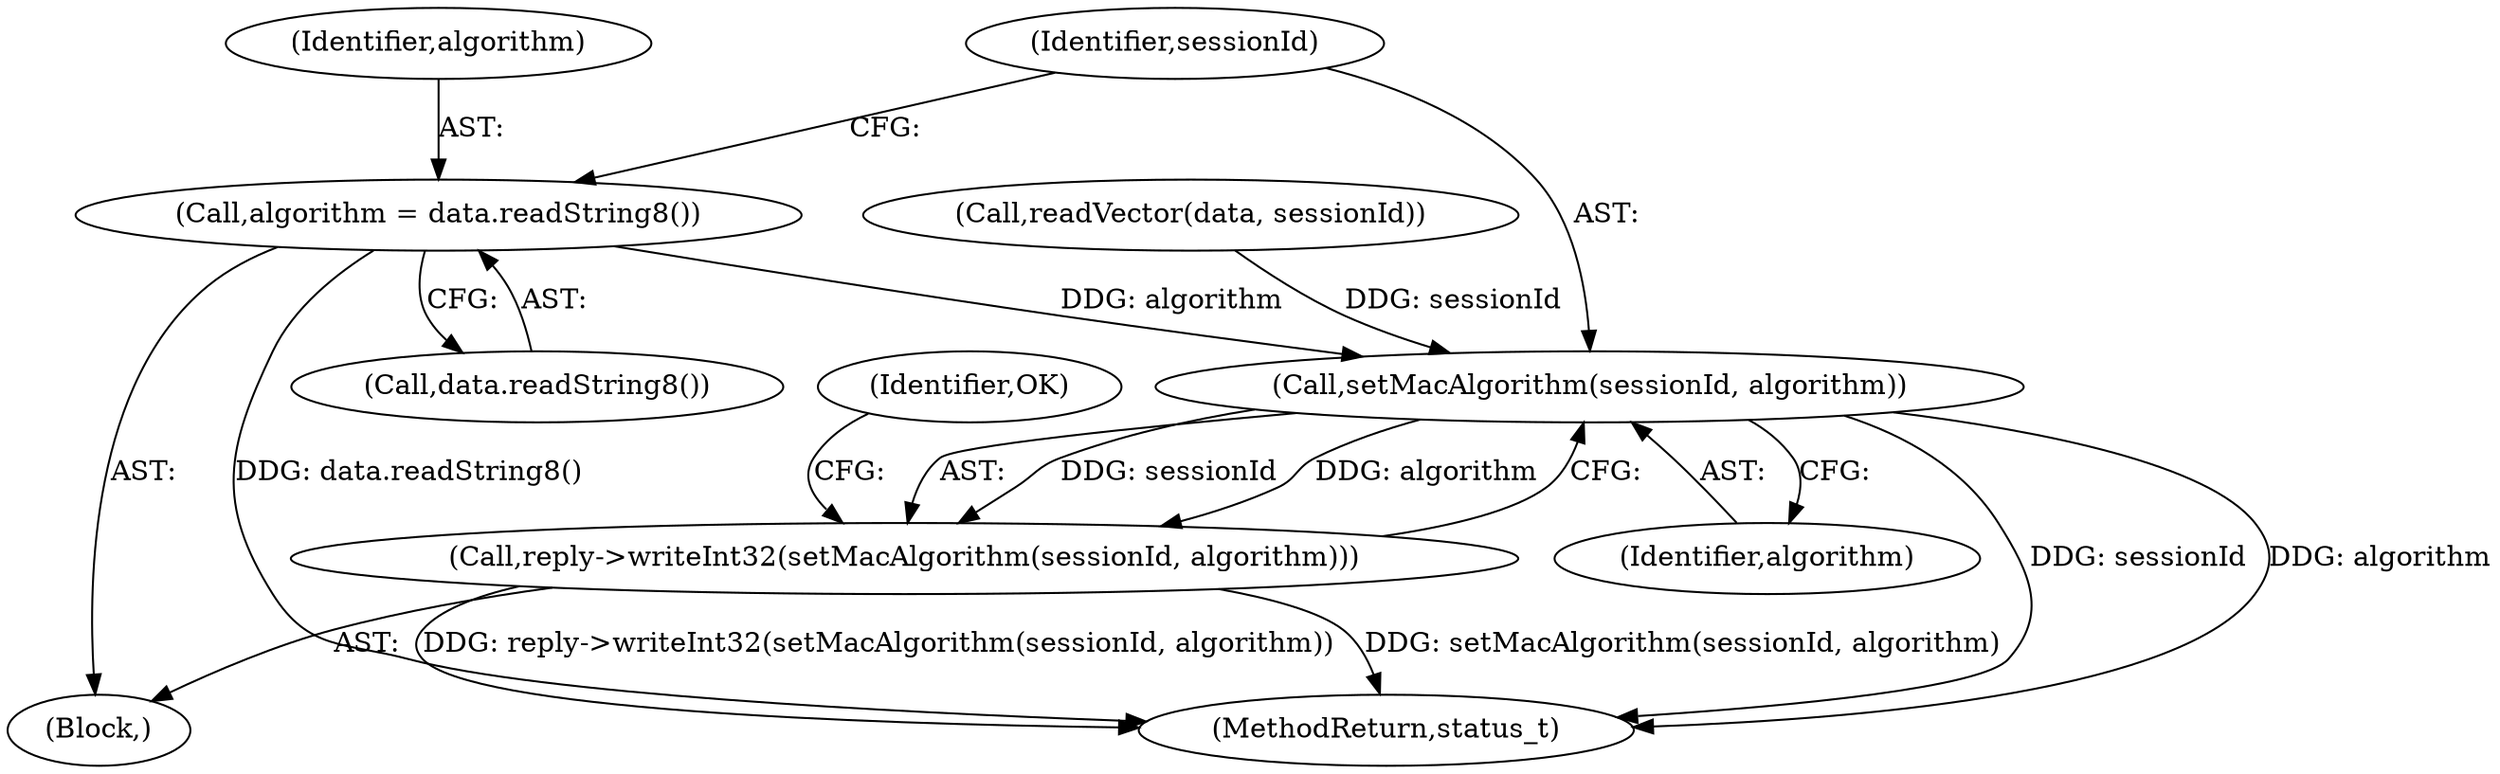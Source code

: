 digraph "0_Android_5a856f2092f7086aa0fea9ae06b9255befcdcd34@API" {
"1000676" [label="(Call,algorithm = data.readString8())"];
"1000680" [label="(Call,setMacAlgorithm(sessionId, algorithm))"];
"1000679" [label="(Call,reply->writeInt32(setMacAlgorithm(sessionId, algorithm)))"];
"1000680" [label="(Call,setMacAlgorithm(sessionId, algorithm))"];
"1000901" [label="(MethodReturn,status_t)"];
"1000666" [label="(Block,)"];
"1000678" [label="(Call,data.readString8())"];
"1000677" [label="(Identifier,algorithm)"];
"1000682" [label="(Identifier,algorithm)"];
"1000681" [label="(Identifier,sessionId)"];
"1000672" [label="(Call,readVector(data, sessionId))"];
"1000684" [label="(Identifier,OK)"];
"1000676" [label="(Call,algorithm = data.readString8())"];
"1000679" [label="(Call,reply->writeInt32(setMacAlgorithm(sessionId, algorithm)))"];
"1000676" -> "1000666"  [label="AST: "];
"1000676" -> "1000678"  [label="CFG: "];
"1000677" -> "1000676"  [label="AST: "];
"1000678" -> "1000676"  [label="AST: "];
"1000681" -> "1000676"  [label="CFG: "];
"1000676" -> "1000901"  [label="DDG: data.readString8()"];
"1000676" -> "1000680"  [label="DDG: algorithm"];
"1000680" -> "1000679"  [label="AST: "];
"1000680" -> "1000682"  [label="CFG: "];
"1000681" -> "1000680"  [label="AST: "];
"1000682" -> "1000680"  [label="AST: "];
"1000679" -> "1000680"  [label="CFG: "];
"1000680" -> "1000901"  [label="DDG: sessionId"];
"1000680" -> "1000901"  [label="DDG: algorithm"];
"1000680" -> "1000679"  [label="DDG: sessionId"];
"1000680" -> "1000679"  [label="DDG: algorithm"];
"1000672" -> "1000680"  [label="DDG: sessionId"];
"1000679" -> "1000666"  [label="AST: "];
"1000684" -> "1000679"  [label="CFG: "];
"1000679" -> "1000901"  [label="DDG: setMacAlgorithm(sessionId, algorithm)"];
"1000679" -> "1000901"  [label="DDG: reply->writeInt32(setMacAlgorithm(sessionId, algorithm))"];
}
